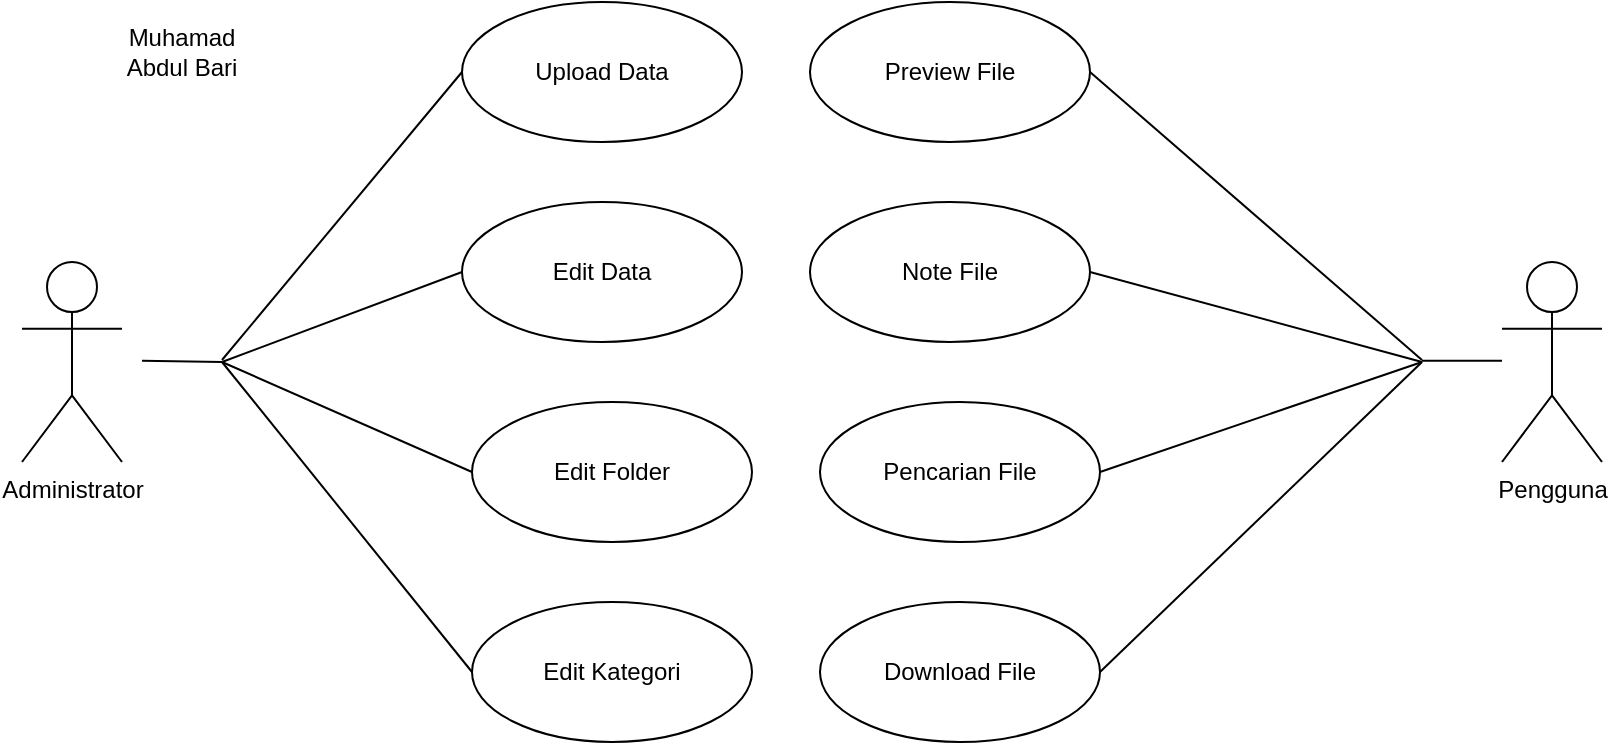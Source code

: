 <mxfile version="21.5.2" type="github">
  <diagram name="Page-1" id="nej7vDgXuauU31HBkJ3V">
    <mxGraphModel dx="880" dy="508" grid="1" gridSize="10" guides="1" tooltips="1" connect="1" arrows="1" fold="1" page="1" pageScale="1" pageWidth="827" pageHeight="1169" math="0" shadow="0">
      <root>
        <mxCell id="0" />
        <mxCell id="1" parent="0" />
        <mxCell id="WFXsT3-JVk1bgTLL1MKv-2" value="Pengguna" style="shape=umlActor;html=1;verticalLabelPosition=bottom;verticalAlign=top;align=center;" parent="1" vertex="1">
          <mxGeometry x="760" y="270" width="50" height="100" as="geometry" />
        </mxCell>
        <mxCell id="WFXsT3-JVk1bgTLL1MKv-3" value="Administrator" style="shape=umlActor;html=1;verticalLabelPosition=bottom;verticalAlign=top;align=center;" parent="1" vertex="1">
          <mxGeometry x="20" y="270" width="50" height="100" as="geometry" />
        </mxCell>
        <mxCell id="WFXsT3-JVk1bgTLL1MKv-7" value="Preview File" style="ellipse;whiteSpace=wrap;html=1;" parent="1" vertex="1">
          <mxGeometry x="414" y="140" width="140" height="70" as="geometry" />
        </mxCell>
        <mxCell id="WFXsT3-JVk1bgTLL1MKv-8" value="Note File" style="ellipse;whiteSpace=wrap;html=1;" parent="1" vertex="1">
          <mxGeometry x="414" y="240" width="140" height="70" as="geometry" />
        </mxCell>
        <mxCell id="WFXsT3-JVk1bgTLL1MKv-9" value="Pencarian File" style="ellipse;whiteSpace=wrap;html=1;" parent="1" vertex="1">
          <mxGeometry x="419" y="340" width="140" height="70" as="geometry" />
        </mxCell>
        <mxCell id="WFXsT3-JVk1bgTLL1MKv-10" value="Download File" style="ellipse;whiteSpace=wrap;html=1;" parent="1" vertex="1">
          <mxGeometry x="419" y="440" width="140" height="70" as="geometry" />
        </mxCell>
        <mxCell id="WFXsT3-JVk1bgTLL1MKv-11" value="" style="edgeStyle=none;html=1;endArrow=none;verticalAlign=bottom;rounded=0;exitX=1;exitY=0.5;exitDx=0;exitDy=0;" parent="1" source="WFXsT3-JVk1bgTLL1MKv-7" edge="1">
          <mxGeometry width="160" relative="1" as="geometry">
            <mxPoint x="600" y="319.41" as="sourcePoint" />
            <mxPoint x="720" y="319" as="targetPoint" />
          </mxGeometry>
        </mxCell>
        <mxCell id="WFXsT3-JVk1bgTLL1MKv-12" value="" style="edgeStyle=none;html=1;endArrow=none;verticalAlign=bottom;rounded=0;exitX=1;exitY=0.5;exitDx=0;exitDy=0;" parent="1" source="WFXsT3-JVk1bgTLL1MKv-8" edge="1">
          <mxGeometry width="160" relative="1" as="geometry">
            <mxPoint x="580" y="290" as="sourcePoint" />
            <mxPoint x="720" y="320" as="targetPoint" />
          </mxGeometry>
        </mxCell>
        <mxCell id="WFXsT3-JVk1bgTLL1MKv-13" value="" style="edgeStyle=none;html=1;endArrow=none;verticalAlign=bottom;rounded=0;exitX=1;exitY=0.5;exitDx=0;exitDy=0;" parent="1" source="WFXsT3-JVk1bgTLL1MKv-9" edge="1">
          <mxGeometry width="160" relative="1" as="geometry">
            <mxPoint x="564" y="285" as="sourcePoint" />
            <mxPoint x="720" y="320" as="targetPoint" />
          </mxGeometry>
        </mxCell>
        <mxCell id="WFXsT3-JVk1bgTLL1MKv-14" value="" style="edgeStyle=none;html=1;endArrow=none;verticalAlign=bottom;rounded=0;exitX=1;exitY=0.5;exitDx=0;exitDy=0;" parent="1" source="WFXsT3-JVk1bgTLL1MKv-10" edge="1">
          <mxGeometry width="160" relative="1" as="geometry">
            <mxPoint x="569" y="385" as="sourcePoint" />
            <mxPoint x="720" y="320" as="targetPoint" />
          </mxGeometry>
        </mxCell>
        <mxCell id="WFXsT3-JVk1bgTLL1MKv-15" value="" style="edgeStyle=none;html=1;endArrow=none;verticalAlign=bottom;rounded=0;" parent="1" edge="1">
          <mxGeometry width="160" relative="1" as="geometry">
            <mxPoint x="720" y="319.41" as="sourcePoint" />
            <mxPoint x="760" y="319.41" as="targetPoint" />
          </mxGeometry>
        </mxCell>
        <mxCell id="WFXsT3-JVk1bgTLL1MKv-17" value="Upload Data" style="ellipse;whiteSpace=wrap;html=1;" parent="1" vertex="1">
          <mxGeometry x="240" y="140" width="140" height="70" as="geometry" />
        </mxCell>
        <mxCell id="WFXsT3-JVk1bgTLL1MKv-18" value="Edit Data" style="ellipse;whiteSpace=wrap;html=1;" parent="1" vertex="1">
          <mxGeometry x="240" y="240" width="140" height="70" as="geometry" />
        </mxCell>
        <mxCell id="WFXsT3-JVk1bgTLL1MKv-19" value="Edit Folder" style="ellipse;whiteSpace=wrap;html=1;" parent="1" vertex="1">
          <mxGeometry x="245" y="340" width="140" height="70" as="geometry" />
        </mxCell>
        <mxCell id="WFXsT3-JVk1bgTLL1MKv-20" value="Edit Kategori" style="ellipse;whiteSpace=wrap;html=1;" parent="1" vertex="1">
          <mxGeometry x="245" y="440" width="140" height="70" as="geometry" />
        </mxCell>
        <mxCell id="WFXsT3-JVk1bgTLL1MKv-21" value="" style="edgeStyle=none;html=1;endArrow=none;verticalAlign=bottom;rounded=0;" parent="1" edge="1">
          <mxGeometry width="160" relative="1" as="geometry">
            <mxPoint x="80" y="319.41" as="sourcePoint" />
            <mxPoint x="120" y="320" as="targetPoint" />
          </mxGeometry>
        </mxCell>
        <mxCell id="WFXsT3-JVk1bgTLL1MKv-22" value="" style="edgeStyle=none;html=1;endArrow=none;verticalAlign=bottom;rounded=0;entryX=0;entryY=0.5;entryDx=0;entryDy=0;" parent="1" target="WFXsT3-JVk1bgTLL1MKv-17" edge="1">
          <mxGeometry width="160" relative="1" as="geometry">
            <mxPoint x="120" y="319" as="sourcePoint" />
            <mxPoint x="290" y="319.41" as="targetPoint" />
          </mxGeometry>
        </mxCell>
        <mxCell id="WFXsT3-JVk1bgTLL1MKv-23" value="" style="edgeStyle=none;html=1;endArrow=none;verticalAlign=bottom;rounded=0;entryX=0;entryY=0.5;entryDx=0;entryDy=0;" parent="1" target="WFXsT3-JVk1bgTLL1MKv-18" edge="1">
          <mxGeometry width="160" relative="1" as="geometry">
            <mxPoint x="120" y="320" as="sourcePoint" />
            <mxPoint x="250" y="185" as="targetPoint" />
          </mxGeometry>
        </mxCell>
        <mxCell id="WFXsT3-JVk1bgTLL1MKv-24" value="" style="edgeStyle=none;html=1;endArrow=none;verticalAlign=bottom;rounded=0;entryX=0;entryY=0.5;entryDx=0;entryDy=0;" parent="1" target="WFXsT3-JVk1bgTLL1MKv-19" edge="1">
          <mxGeometry width="160" relative="1" as="geometry">
            <mxPoint x="120" y="320" as="sourcePoint" />
            <mxPoint x="250" y="285" as="targetPoint" />
          </mxGeometry>
        </mxCell>
        <mxCell id="WFXsT3-JVk1bgTLL1MKv-25" value="" style="edgeStyle=none;html=1;endArrow=none;verticalAlign=bottom;rounded=0;entryX=0;entryY=0.5;entryDx=0;entryDy=0;" parent="1" target="WFXsT3-JVk1bgTLL1MKv-20" edge="1">
          <mxGeometry width="160" relative="1" as="geometry">
            <mxPoint x="120" y="320" as="sourcePoint" />
            <mxPoint x="255" y="385" as="targetPoint" />
          </mxGeometry>
        </mxCell>
        <mxCell id="fsAGvGnSYnkrfVe0bo2--1" value="&lt;div&gt;Muhamad Abdul Bari&lt;/div&gt;" style="text;html=1;strokeColor=none;fillColor=none;align=center;verticalAlign=middle;whiteSpace=wrap;rounded=0;" vertex="1" parent="1">
          <mxGeometry x="70" y="150" width="60" height="30" as="geometry" />
        </mxCell>
      </root>
    </mxGraphModel>
  </diagram>
</mxfile>
